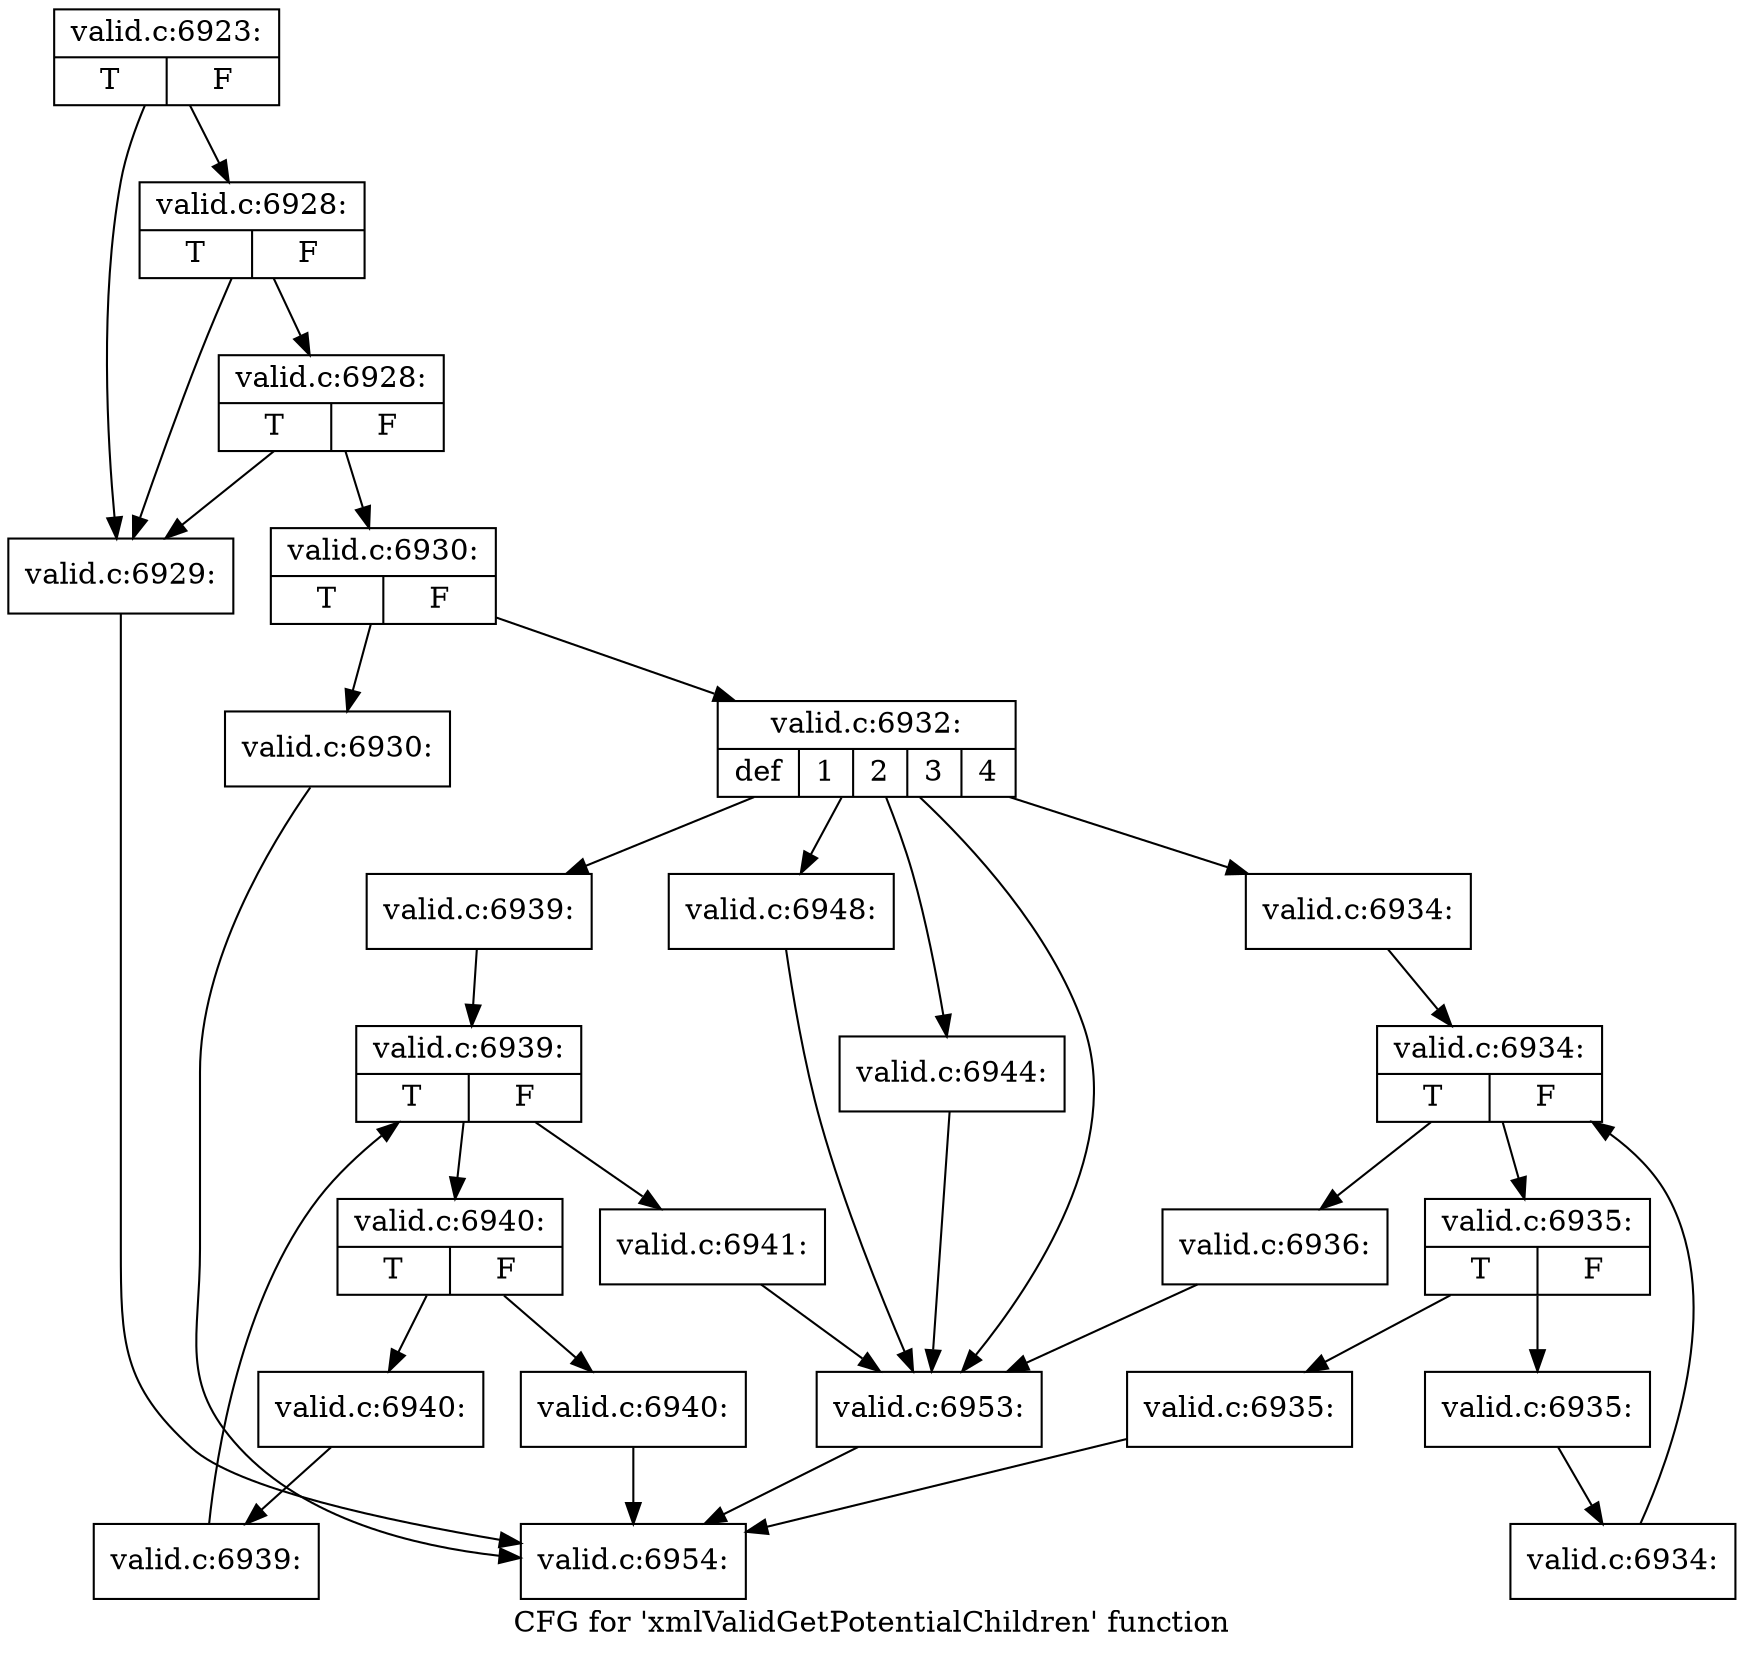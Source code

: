 digraph "CFG for 'xmlValidGetPotentialChildren' function" {
	label="CFG for 'xmlValidGetPotentialChildren' function";

	Node0x55fa50f38390 [shape=record,label="{valid.c:6923:|{<s0>T|<s1>F}}"];
	Node0x55fa50f38390 -> Node0x55fa50f43c50;
	Node0x55fa50f38390 -> Node0x55fa50f43d70;
	Node0x55fa50f43d70 [shape=record,label="{valid.c:6928:|{<s0>T|<s1>F}}"];
	Node0x55fa50f43d70 -> Node0x55fa50f43c50;
	Node0x55fa50f43d70 -> Node0x55fa50f43cf0;
	Node0x55fa50f43cf0 [shape=record,label="{valid.c:6928:|{<s0>T|<s1>F}}"];
	Node0x55fa50f43cf0 -> Node0x55fa50f43c50;
	Node0x55fa50f43cf0 -> Node0x55fa50f43ca0;
	Node0x55fa50f43c50 [shape=record,label="{valid.c:6929:}"];
	Node0x55fa50f43c50 -> Node0x55fa50f42a50;
	Node0x55fa50f43ca0 [shape=record,label="{valid.c:6930:|{<s0>T|<s1>F}}"];
	Node0x55fa50f43ca0 -> Node0x55fa50f446f0;
	Node0x55fa50f43ca0 -> Node0x55fa50f44740;
	Node0x55fa50f446f0 [shape=record,label="{valid.c:6930:}"];
	Node0x55fa50f446f0 -> Node0x55fa50f42a50;
	Node0x55fa50f44740 [shape=record,label="{valid.c:6932:|{<s0>def|<s1>1|<s2>2|<s3>3|<s4>4}}"];
	Node0x55fa50f44740 -> Node0x55fa50f44d40;
	Node0x55fa50f44740 -> Node0x55fa50f451f0;
	Node0x55fa50f44740 -> Node0x55fa50f46a00;
	Node0x55fa50f44740 -> Node0x55fa50f483b0;
	Node0x55fa50f44740 -> Node0x55fa50f48d70;
	Node0x55fa50f451f0 [shape=record,label="{valid.c:6934:}"];
	Node0x55fa50f451f0 -> Node0x55fa50f45410;
	Node0x55fa50f45410 [shape=record,label="{valid.c:6934:|{<s0>T|<s1>F}}"];
	Node0x55fa50f45410 -> Node0x55fa50f456f0;
	Node0x55fa50f45410 -> Node0x55fa50f45270;
	Node0x55fa50f456f0 [shape=record,label="{valid.c:6935:|{<s0>T|<s1>F}}"];
	Node0x55fa50f456f0 -> Node0x55fa50f45ab0;
	Node0x55fa50f456f0 -> Node0x55fa50f45b00;
	Node0x55fa50f45ab0 [shape=record,label="{valid.c:6935:}"];
	Node0x55fa50f45ab0 -> Node0x55fa50f42a50;
	Node0x55fa50f45b00 [shape=record,label="{valid.c:6935:}"];
	Node0x55fa50f45b00 -> Node0x55fa50f45660;
	Node0x55fa50f45660 [shape=record,label="{valid.c:6934:}"];
	Node0x55fa50f45660 -> Node0x55fa50f45410;
	Node0x55fa50f45270 [shape=record,label="{valid.c:6936:}"];
	Node0x55fa50f45270 -> Node0x55fa50f44d40;
	Node0x55fa50f46a00 [shape=record,label="{valid.c:6939:}"];
	Node0x55fa50f46a00 -> Node0x55fa50f46be0;
	Node0x55fa50f46be0 [shape=record,label="{valid.c:6939:|{<s0>T|<s1>F}}"];
	Node0x55fa50f46be0 -> Node0x55fa50f46ec0;
	Node0x55fa50f46be0 -> Node0x55fa50f46a80;
	Node0x55fa50f46ec0 [shape=record,label="{valid.c:6940:|{<s0>T|<s1>F}}"];
	Node0x55fa50f46ec0 -> Node0x55fa50f47280;
	Node0x55fa50f46ec0 -> Node0x55fa50f472d0;
	Node0x55fa50f47280 [shape=record,label="{valid.c:6940:}"];
	Node0x55fa50f47280 -> Node0x55fa50f42a50;
	Node0x55fa50f472d0 [shape=record,label="{valid.c:6940:}"];
	Node0x55fa50f472d0 -> Node0x55fa50f46e30;
	Node0x55fa50f46e30 [shape=record,label="{valid.c:6939:}"];
	Node0x55fa50f46e30 -> Node0x55fa50f46be0;
	Node0x55fa50f46a80 [shape=record,label="{valid.c:6941:}"];
	Node0x55fa50f46a80 -> Node0x55fa50f44d40;
	Node0x55fa50f483b0 [shape=record,label="{valid.c:6944:}"];
	Node0x55fa50f483b0 -> Node0x55fa50f44d40;
	Node0x55fa50f48d70 [shape=record,label="{valid.c:6948:}"];
	Node0x55fa50f48d70 -> Node0x55fa50f44d40;
	Node0x55fa50f44d40 [shape=record,label="{valid.c:6953:}"];
	Node0x55fa50f44d40 -> Node0x55fa50f42a50;
	Node0x55fa50f42a50 [shape=record,label="{valid.c:6954:}"];
}
